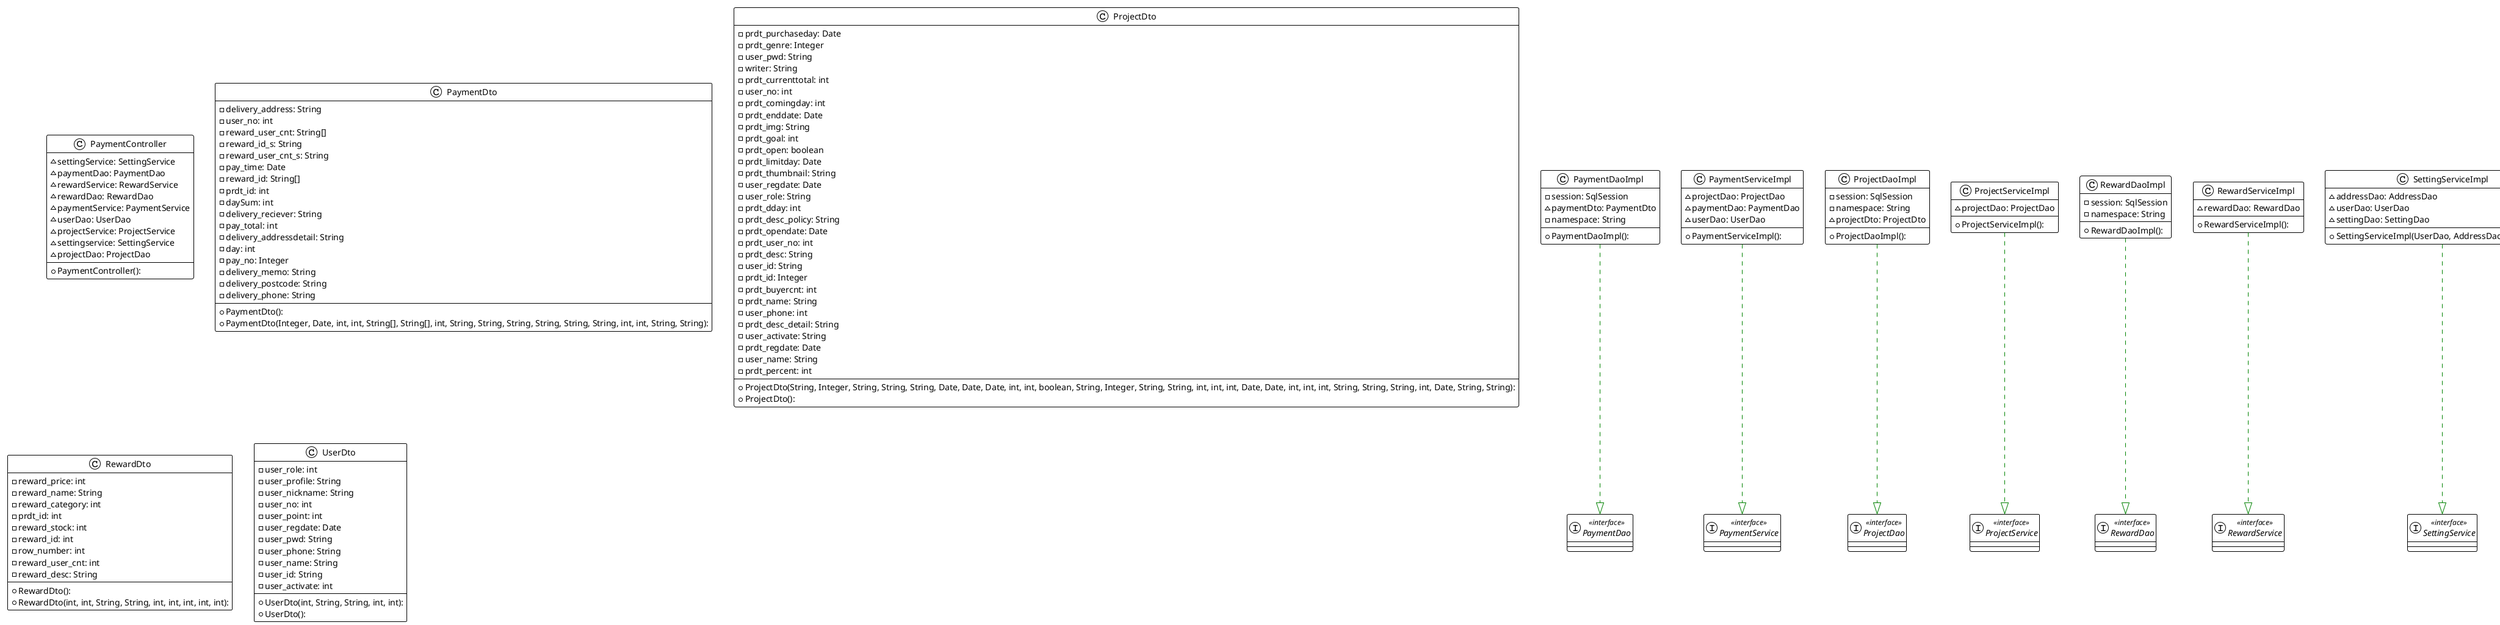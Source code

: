 @startuml

!theme plain
top to bottom direction
skinparam linetype ortho

class PaymentController {
  + PaymentController(): 
  ~ settingService: SettingService
  ~ paymentDao: PaymentDao
  ~ rewardService: RewardService
  ~ rewardDao: RewardDao
  ~ paymentService: PaymentService
  ~ userDao: UserDao
  ~ projectService: ProjectService
  ~ settingservice: SettingService
  ~ projectDao: ProjectDao
}
interface PaymentDao << interface >>
class PaymentDaoImpl {
  + PaymentDaoImpl(): 
  - session: SqlSession
  ~ paymentDto: PaymentDto
  - namespace: String
}
class PaymentDto {
  + PaymentDto(): 
  + PaymentDto(Integer, Date, int, int, String[], String[], int, String, String, String, String, String, String, int, int, String, String): 
  - delivery_address: String
  - user_no: int
  - reward_user_cnt: String[]
  - reward_id_s: String
  - reward_user_cnt_s: String
  - pay_time: Date
  - reward_id: String[]
  - prdt_id: int
  - daySum: int
  - delivery_reciever: String
  - pay_total: int
  - delivery_addressdetail: String
  - day: int
  - pay_no: Integer
  - delivery_memo: String
  - delivery_postcode: String
  - delivery_phone: String
}
interface PaymentService << interface >>
class PaymentServiceImpl {
  + PaymentServiceImpl(): 
  ~ projectDao: ProjectDao
  ~ paymentDao: PaymentDao
  ~ userDao: UserDao
}
interface ProjectDao << interface >>
class ProjectDaoImpl {
  + ProjectDaoImpl(): 
  - session: SqlSession
  - namespace: String
  ~ projectDto: ProjectDto
}
class ProjectDto {
  + ProjectDto(String, Integer, String, String, String, Date, Date, Date, int, int, boolean, String, Integer, String, String, int, int, int, Date, Date, int, int, int, String, String, String, int, Date, String, String): 
  + ProjectDto(): 
  - prdt_purchaseday: Date
  - prdt_genre: Integer
  - user_pwd: String
  - writer: String
  - prdt_currenttotal: int
  - user_no: int
  - prdt_comingday: int
  - prdt_enddate: Date
  - prdt_img: String
  - prdt_goal: int
  - prdt_open: boolean
  - prdt_limitday: Date
  - prdt_thumbnail: String
  - user_regdate: Date
  - user_role: String
  - prdt_dday: int
  - prdt_desc_policy: String
  - prdt_opendate: Date
  - prdt_user_no: int
  - prdt_desc: String
  - user_id: String
  - prdt_id: Integer
  - prdt_buyercnt: int
  - prdt_name: String
  - user_phone: int
  - prdt_desc_detail: String
  - user_activate: String
  - prdt_regdate: Date
  - user_name: String
  - prdt_percent: int
}
interface ProjectService << interface >>
class ProjectServiceImpl {
  + ProjectServiceImpl(): 
  ~ projectDao: ProjectDao
}
interface RewardDao << interface >>
class RewardDaoImpl {
  + RewardDaoImpl(): 
  - session: SqlSession
  - namespace: String
}
class RewardDto {
  + RewardDto(): 
  + RewardDto(int, int, String, String, int, int, int, int, int): 
  - reward_price: int
  - reward_name: String
  - reward_category: int
  - prdt_id: int
  - reward_stock: int
  - reward_id: int
  - row_number: int
  - reward_user_cnt: int
  - reward_desc: String
}
interface RewardService << interface >>
class RewardServiceImpl {
  + RewardServiceImpl(): 
  ~ rewardDao: RewardDao
}
interface SettingService << interface >>
class SettingServiceImpl {
  + SettingServiceImpl(UserDao, AddressDao, SettingDao): 
  ~ addressDao: AddressDao
  ~ userDao: UserDao
  ~ settingDao: SettingDao
}
interface UserDao << interface >>
class UserDaoImpl {
  + UserDaoImpl(): 
  - namespace: String
  - session: SqlSession
}
class UserDto {
  + UserDto(int, String, String, int, int): 
  + UserDto(): 
  - user_role: int
  - user_profile: String
  - user_nickname: String
  - user_no: int
  - user_point: int
  - user_regdate: Date
  - user_pwd: String
  - user_phone: String
  - user_name: String
  - user_id: String
  - user_activate: int
}

PaymentDaoImpl      -[#008200,dashed]-^  PaymentDao         
PaymentServiceImpl  -[#008200,dashed]-^  PaymentService     
ProjectDaoImpl      -[#008200,dashed]-^  ProjectDao         
ProjectServiceImpl  -[#008200,dashed]-^  ProjectService     
RewardDaoImpl       -[#008200,dashed]-^  RewardDao          
RewardServiceImpl   -[#008200,dashed]-^  RewardService      
SettingServiceImpl  -[#008200,dashed]-^  SettingService     
UserDaoImpl         -[#008200,dashed]-^  UserDao            
@enduml
